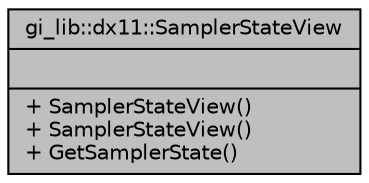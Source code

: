 digraph "gi_lib::dx11::SamplerStateView"
{
  edge [fontname="Helvetica",fontsize="10",labelfontname="Helvetica",labelfontsize="10"];
  node [fontname="Helvetica",fontsize="10",shape=record];
  Node1 [label="{gi_lib::dx11::SamplerStateView\n||+ SamplerStateView()\l+ SamplerStateView()\l+ GetSamplerState()\l}",height=0.2,width=0.4,color="black", fillcolor="grey75", style="filled", fontcolor="black"];
}
